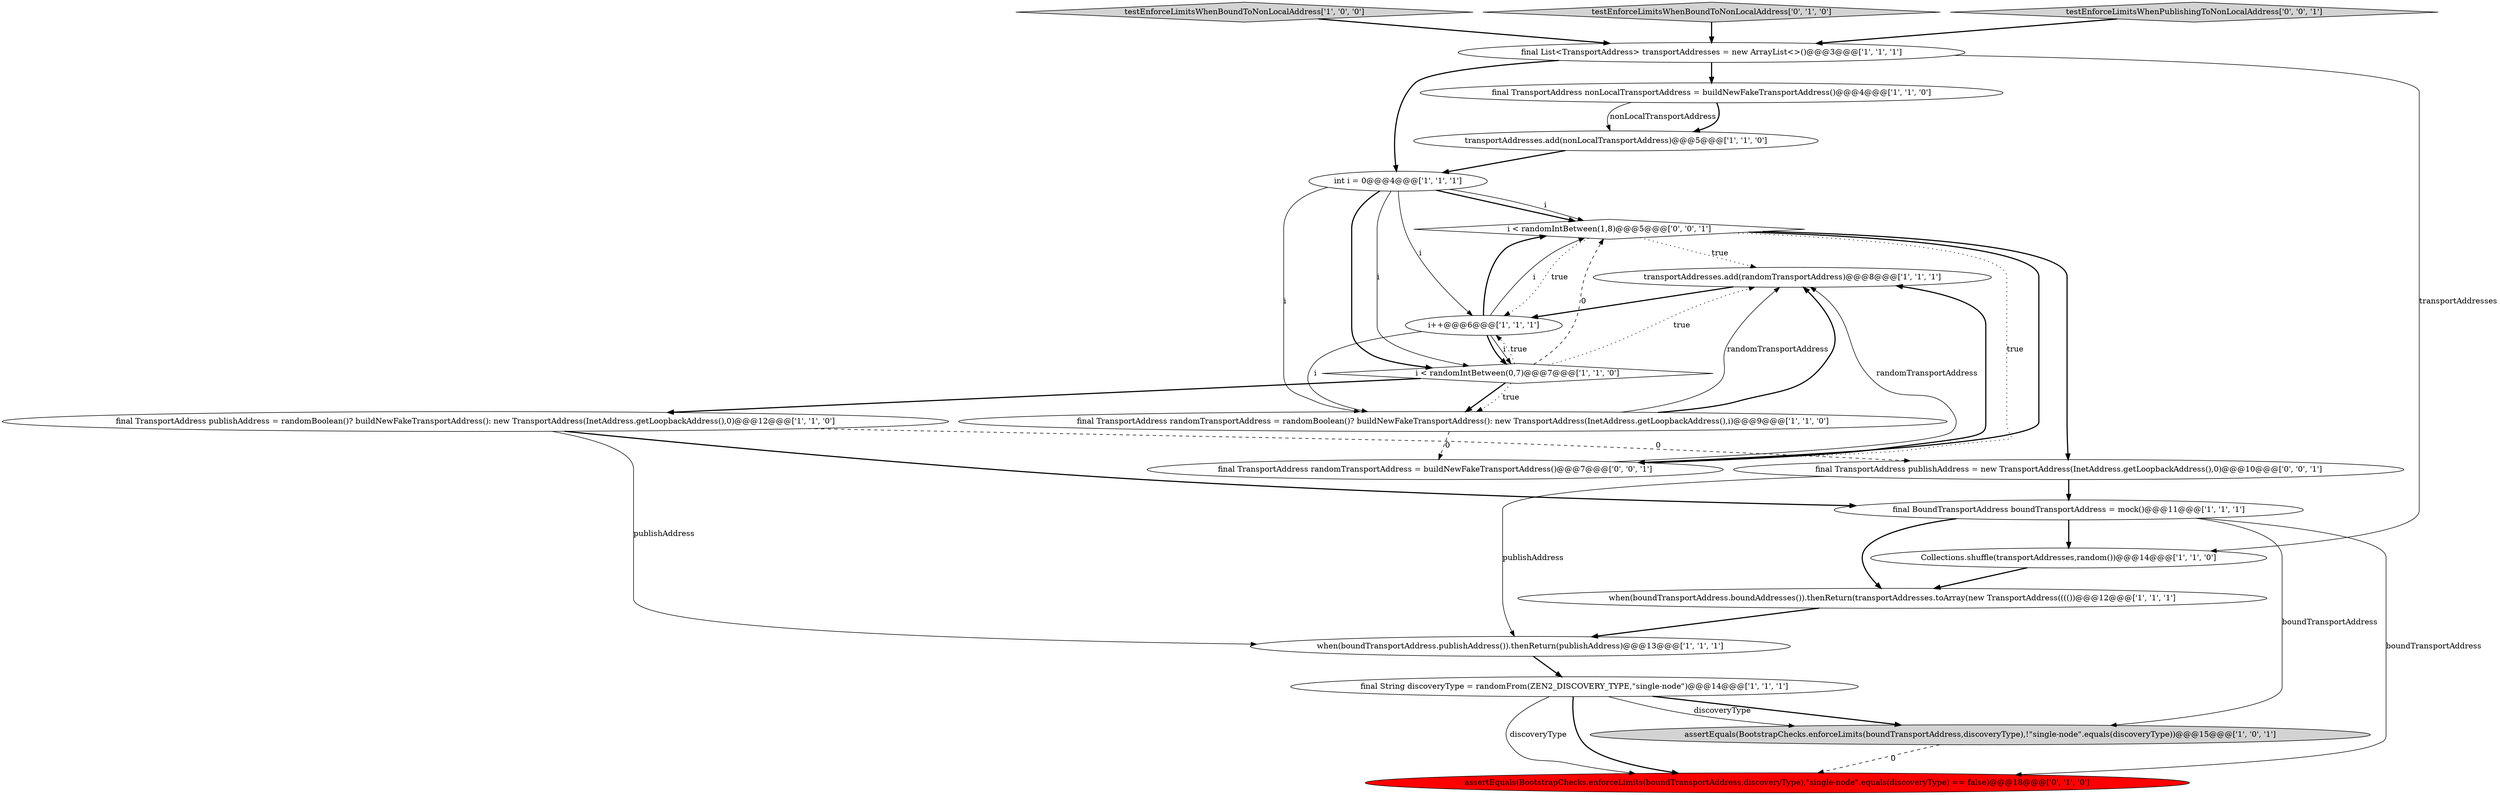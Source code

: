 digraph {
8 [style = filled, label = "Collections.shuffle(transportAddresses,random())@@@14@@@['1', '1', '0']", fillcolor = white, shape = ellipse image = "AAA0AAABBB1BBB"];
3 [style = filled, label = "transportAddresses.add(randomTransportAddress)@@@8@@@['1', '1', '1']", fillcolor = white, shape = ellipse image = "AAA0AAABBB1BBB"];
18 [style = filled, label = "i < randomIntBetween(1,8)@@@5@@@['0', '0', '1']", fillcolor = white, shape = diamond image = "AAA0AAABBB3BBB"];
4 [style = filled, label = "final TransportAddress nonLocalTransportAddress = buildNewFakeTransportAddress()@@@4@@@['1', '1', '0']", fillcolor = white, shape = ellipse image = "AAA0AAABBB1BBB"];
11 [style = filled, label = "transportAddresses.add(nonLocalTransportAddress)@@@5@@@['1', '1', '0']", fillcolor = white, shape = ellipse image = "AAA0AAABBB1BBB"];
14 [style = filled, label = "final TransportAddress randomTransportAddress = randomBoolean()? buildNewFakeTransportAddress(): new TransportAddress(InetAddress.getLoopbackAddress(),i)@@@9@@@['1', '1', '0']", fillcolor = white, shape = ellipse image = "AAA0AAABBB1BBB"];
10 [style = filled, label = "i < randomIntBetween(0,7)@@@7@@@['1', '1', '0']", fillcolor = white, shape = diamond image = "AAA0AAABBB1BBB"];
1 [style = filled, label = "testEnforceLimitsWhenBoundToNonLocalAddress['1', '0', '0']", fillcolor = lightgray, shape = diamond image = "AAA0AAABBB1BBB"];
12 [style = filled, label = "i++@@@6@@@['1', '1', '1']", fillcolor = white, shape = ellipse image = "AAA0AAABBB1BBB"];
2 [style = filled, label = "when(boundTransportAddress.publishAddress()).thenReturn(publishAddress)@@@13@@@['1', '1', '1']", fillcolor = white, shape = ellipse image = "AAA0AAABBB1BBB"];
19 [style = filled, label = "final TransportAddress randomTransportAddress = buildNewFakeTransportAddress()@@@7@@@['0', '0', '1']", fillcolor = white, shape = ellipse image = "AAA0AAABBB3BBB"];
9 [style = filled, label = "when(boundTransportAddress.boundAddresses()).thenReturn(transportAddresses.toArray(new TransportAddress(((())@@@12@@@['1', '1', '1']", fillcolor = white, shape = ellipse image = "AAA0AAABBB1BBB"];
21 [style = filled, label = "final TransportAddress publishAddress = new TransportAddress(InetAddress.getLoopbackAddress(),0)@@@10@@@['0', '0', '1']", fillcolor = white, shape = ellipse image = "AAA0AAABBB3BBB"];
15 [style = filled, label = "assertEquals(BootstrapChecks.enforceLimits(boundTransportAddress,discoveryType),!\"single-node\".equals(discoveryType))@@@15@@@['1', '0', '1']", fillcolor = lightgray, shape = ellipse image = "AAA0AAABBB1BBB"];
17 [style = filled, label = "testEnforceLimitsWhenBoundToNonLocalAddress['0', '1', '0']", fillcolor = lightgray, shape = diamond image = "AAA0AAABBB2BBB"];
6 [style = filled, label = "int i = 0@@@4@@@['1', '1', '1']", fillcolor = white, shape = ellipse image = "AAA0AAABBB1BBB"];
5 [style = filled, label = "final TransportAddress publishAddress = randomBoolean()? buildNewFakeTransportAddress(): new TransportAddress(InetAddress.getLoopbackAddress(),0)@@@12@@@['1', '1', '0']", fillcolor = white, shape = ellipse image = "AAA0AAABBB1BBB"];
13 [style = filled, label = "final BoundTransportAddress boundTransportAddress = mock()@@@11@@@['1', '1', '1']", fillcolor = white, shape = ellipse image = "AAA0AAABBB1BBB"];
20 [style = filled, label = "testEnforceLimitsWhenPublishingToNonLocalAddress['0', '0', '1']", fillcolor = lightgray, shape = diamond image = "AAA0AAABBB3BBB"];
7 [style = filled, label = "final String discoveryType = randomFrom(ZEN2_DISCOVERY_TYPE,\"single-node\")@@@14@@@['1', '1', '1']", fillcolor = white, shape = ellipse image = "AAA0AAABBB1BBB"];
0 [style = filled, label = "final List<TransportAddress> transportAddresses = new ArrayList<>()@@@3@@@['1', '1', '1']", fillcolor = white, shape = ellipse image = "AAA0AAABBB1BBB"];
16 [style = filled, label = "assertEquals(BootstrapChecks.enforceLimits(boundTransportAddress,discoveryType),\"single-node\".equals(discoveryType) == false)@@@18@@@['0', '1', '0']", fillcolor = red, shape = ellipse image = "AAA1AAABBB2BBB"];
14->3 [style = bold, label=""];
10->12 [style = dotted, label="true"];
15->16 [style = dashed, label="0"];
10->14 [style = bold, label=""];
9->2 [style = bold, label=""];
0->6 [style = bold, label=""];
6->18 [style = bold, label=""];
11->6 [style = bold, label=""];
20->0 [style = bold, label=""];
18->19 [style = dotted, label="true"];
18->19 [style = bold, label=""];
10->3 [style = dotted, label="true"];
12->10 [style = solid, label="i"];
7->16 [style = solid, label="discoveryType"];
1->0 [style = bold, label=""];
3->12 [style = bold, label=""];
5->2 [style = solid, label="publishAddress"];
13->15 [style = solid, label="boundTransportAddress"];
14->3 [style = solid, label="randomTransportAddress"];
10->14 [style = dotted, label="true"];
4->11 [style = solid, label="nonLocalTransportAddress"];
6->18 [style = solid, label="i"];
13->16 [style = solid, label="boundTransportAddress"];
21->2 [style = solid, label="publishAddress"];
12->10 [style = bold, label=""];
18->12 [style = dotted, label="true"];
17->0 [style = bold, label=""];
10->5 [style = bold, label=""];
19->3 [style = solid, label="randomTransportAddress"];
12->14 [style = solid, label="i"];
0->8 [style = solid, label="transportAddresses"];
0->4 [style = bold, label=""];
6->10 [style = bold, label=""];
5->13 [style = bold, label=""];
18->3 [style = dotted, label="true"];
7->16 [style = bold, label=""];
6->10 [style = solid, label="i"];
12->18 [style = bold, label=""];
8->9 [style = bold, label=""];
5->21 [style = dashed, label="0"];
7->15 [style = bold, label=""];
14->19 [style = dashed, label="0"];
13->9 [style = bold, label=""];
2->7 [style = bold, label=""];
18->21 [style = bold, label=""];
13->8 [style = bold, label=""];
6->12 [style = solid, label="i"];
4->11 [style = bold, label=""];
12->18 [style = solid, label="i"];
19->3 [style = bold, label=""];
7->15 [style = solid, label="discoveryType"];
6->14 [style = solid, label="i"];
10->18 [style = dashed, label="0"];
21->13 [style = bold, label=""];
}

